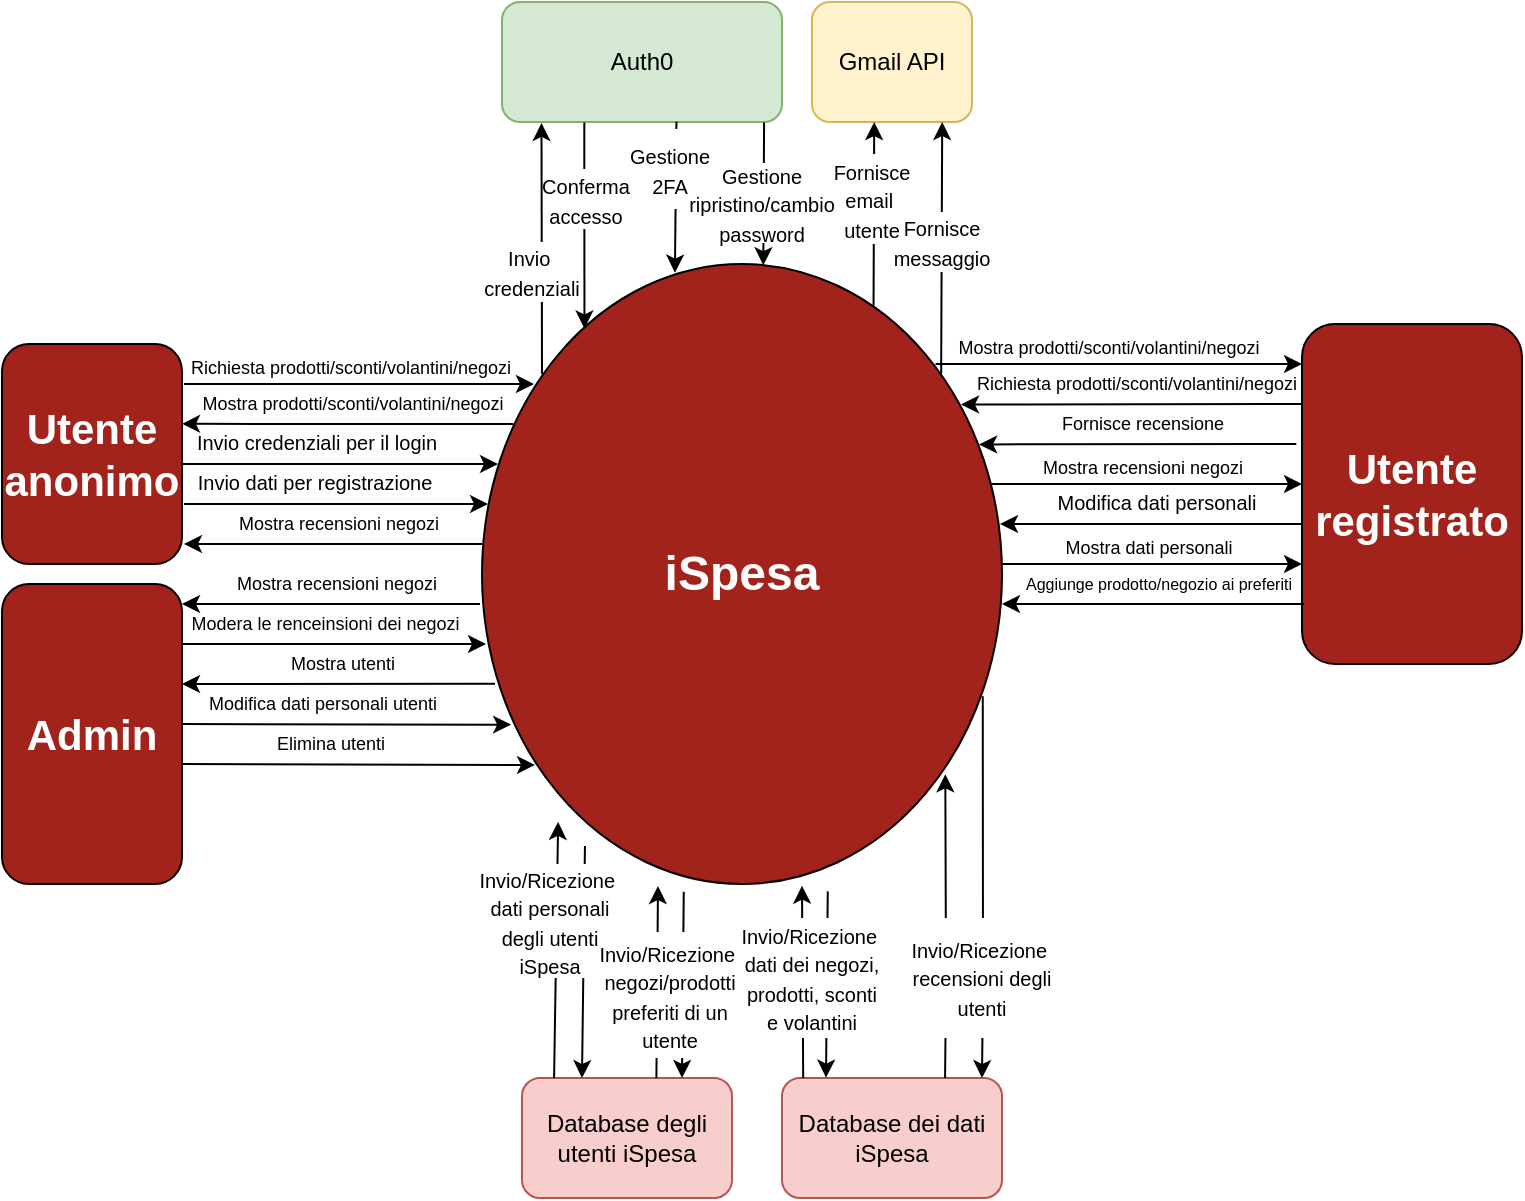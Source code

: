 <mxfile version="14.6.13" type="device"><diagram id="PAGeN1miPS3T-KU6-bXU" name="Pagina-1"><mxGraphModel dx="1278" dy="948" grid="1" gridSize="10" guides="1" tooltips="1" connect="1" arrows="1" fold="1" page="1" pageScale="1" pageWidth="1169" pageHeight="827" math="0" shadow="0"><root><mxCell id="0"/><mxCell id="1" parent="0"/><mxCell id="xa735sYLLZY4Vzozqcd9-68" value="&lt;span&gt;&lt;font style=&quot;font-size: 24px&quot; color=&quot;#ffffff&quot;&gt;&lt;b&gt;iSpesa&lt;/b&gt;&lt;/font&gt;&lt;/span&gt;" style="ellipse;whiteSpace=wrap;html=1;labelBackgroundColor=none;fontColor=#000000;fontStyle=0;fillColor=#A2231B;" vertex="1" parent="1"><mxGeometry x="630" y="410" width="260" height="310" as="geometry"/></mxCell><mxCell id="xa735sYLLZY4Vzozqcd9-69" value="&lt;font color=&quot;#ffffff&quot; size=&quot;1&quot;&gt;&lt;b style=&quot;font-size: 21px&quot;&gt;Utente anonimo&lt;/b&gt;&lt;/font&gt;" style="rounded=1;whiteSpace=wrap;html=1;rotation=0;labelBackgroundColor=none;fontColor=#000000;fillColor=#A2231B;" vertex="1" parent="1"><mxGeometry x="390" y="450" width="90" height="110" as="geometry"/></mxCell><mxCell id="xa735sYLLZY4Vzozqcd9-72" value="" style="endArrow=classic;html=1;rounded=0;fillColor=#dae8fc;labelBackgroundColor=none;fontColor=#FFFDF2;exitX=1.011;exitY=0.182;exitDx=0;exitDy=0;exitPerimeter=0;" edge="1" parent="1" source="xa735sYLLZY4Vzozqcd9-69"><mxGeometry width="50" height="50" relative="1" as="geometry"><mxPoint x="486" y="470" as="sourcePoint"/><mxPoint x="656" y="470" as="targetPoint"/></mxGeometry></mxCell><mxCell id="xa735sYLLZY4Vzozqcd9-73" value="&lt;span style=&quot;font-size: 9px&quot;&gt;Richiesta prodotti/sconti/volantini/negozi&lt;br&gt;&lt;/span&gt;" style="edgeLabel;html=1;align=center;verticalAlign=middle;resizable=0;points=[];labelBackgroundColor=none;fontStyle=0" connectable="0" vertex="1" parent="xa735sYLLZY4Vzozqcd9-72"><mxGeometry x="-0.264" y="2" relative="1" as="geometry"><mxPoint x="18" y="-7" as="offset"/></mxGeometry></mxCell><mxCell id="xa735sYLLZY4Vzozqcd9-80" value="" style="endArrow=classic;html=1;rounded=0;fillColor=#dae8fc;labelBackgroundColor=none;fontColor=#FFFDF2;entryX=1;entryY=0.363;entryDx=0;entryDy=0;entryPerimeter=0;exitX=0.06;exitY=0.258;exitDx=0;exitDy=0;exitPerimeter=0;" edge="1" parent="1" source="xa735sYLLZY4Vzozqcd9-68" target="xa735sYLLZY4Vzozqcd9-69"><mxGeometry width="50" height="50" relative="1" as="geometry"><mxPoint x="643" y="490" as="sourcePoint"/><mxPoint x="480" y="496" as="targetPoint"/></mxGeometry></mxCell><mxCell id="xa735sYLLZY4Vzozqcd9-81" value="&lt;font style=&quot;font-size: 9px&quot;&gt;Mostra prodotti/sconti/volantini/negozi&lt;/font&gt;" style="edgeLabel;html=1;align=center;verticalAlign=middle;resizable=0;points=[];labelBackgroundColor=none;fontStyle=0" connectable="0" vertex="1" parent="xa735sYLLZY4Vzozqcd9-80"><mxGeometry x="0.029" y="2" relative="1" as="geometry"><mxPoint x="4" y="-13" as="offset"/></mxGeometry></mxCell><mxCell id="xa735sYLLZY4Vzozqcd9-117" value="Database degli utenti iSpesa" style="rounded=1;whiteSpace=wrap;html=1;strokeColor=#b85450;fillColor=#f8cecc;" vertex="1" parent="1"><mxGeometry x="650" y="817" width="105" height="60" as="geometry"/></mxCell><mxCell id="xa735sYLLZY4Vzozqcd9-122" value="" style="endArrow=classic;html=1;entryX=0;entryY=1;entryDx=0;entryDy=0;" edge="1" parent="1"><mxGeometry width="50" height="50" relative="1" as="geometry"><mxPoint x="666.04" y="817" as="sourcePoint"/><mxPoint x="668.076" y="688.924" as="targetPoint"/></mxGeometry></mxCell><mxCell id="xa735sYLLZY4Vzozqcd9-124" value="" style="endArrow=none;html=1;entryX=0.198;entryY=0.9;entryDx=0;entryDy=0;startArrow=classic;startFill=1;endFill=0;jumpSize=6;endSize=0;entryPerimeter=0;" edge="1" parent="1"><mxGeometry width="50" height="50" relative="1" as="geometry"><mxPoint x="680" y="817" as="sourcePoint"/><mxPoint x="681.48" y="701" as="targetPoint"/></mxGeometry></mxCell><mxCell id="xa735sYLLZY4Vzozqcd9-127" value="&lt;font style=&quot;font-size: 10px ; line-height: 100%&quot;&gt;Invio/Ricezione&amp;nbsp;&lt;br&gt;dati personali degli utenti iSpesa&lt;/font&gt;" style="text;html=1;strokeColor=none;align=center;verticalAlign=middle;whiteSpace=wrap;rounded=0;fillColor=#ffffff;" vertex="1" parent="1"><mxGeometry x="634" y="710" width="60" height="57" as="geometry"/></mxCell><mxCell id="xa735sYLLZY4Vzozqcd9-128" value="" style="endArrow=classic;html=1;exitX=0.64;exitY=0.003;exitDx=0;exitDy=0;exitPerimeter=0;" edge="1" parent="1" source="xa735sYLLZY4Vzozqcd9-117"><mxGeometry width="50" height="50" relative="1" as="geometry"><mxPoint x="716.04" y="824" as="sourcePoint"/><mxPoint x="718" y="721" as="targetPoint"/></mxGeometry></mxCell><mxCell id="xa735sYLLZY4Vzozqcd9-129" value="" style="endArrow=none;html=1;startArrow=classic;startFill=1;endFill=0;jumpSize=6;endSize=0;entryX=0.388;entryY=0.988;entryDx=0;entryDy=0;entryPerimeter=0;" edge="1" parent="1"><mxGeometry width="50" height="50" relative="1" as="geometry"><mxPoint x="730" y="817" as="sourcePoint"/><mxPoint x="730.88" y="723.88" as="targetPoint"/></mxGeometry></mxCell><mxCell id="xa735sYLLZY4Vzozqcd9-133" value="&lt;font style=&quot;font-size: 10px ; line-height: 100%&quot;&gt;Invio/Ricezione&amp;nbsp;&lt;br&gt;negozi/prodotti preferiti di un utente&lt;/font&gt;" style="text;html=1;strokeColor=none;align=center;verticalAlign=middle;whiteSpace=wrap;rounded=0;fillColor=#ffffff;" vertex="1" parent="1"><mxGeometry x="694" y="744" width="60" height="63" as="geometry"/></mxCell><mxCell id="xa735sYLLZY4Vzozqcd9-134" value="Database dei dati iSpesa" style="rounded=1;whiteSpace=wrap;html=1;fillColor=#f8cecc;strokeColor=#B85450;" vertex="1" parent="1"><mxGeometry x="780" y="817" width="110" height="60" as="geometry"/></mxCell><mxCell id="xa735sYLLZY4Vzozqcd9-135" value="" style="endArrow=classic;html=1;exitX=0.64;exitY=0.003;exitDx=0;exitDy=0;exitPerimeter=0;" edge="1" parent="1"><mxGeometry width="50" height="50" relative="1" as="geometry"><mxPoint x="790.6" y="817.0" as="sourcePoint"/><mxPoint x="790" y="720.82" as="targetPoint"/></mxGeometry></mxCell><mxCell id="xa735sYLLZY4Vzozqcd9-136" value="" style="endArrow=none;html=1;startArrow=classic;startFill=1;endFill=0;jumpSize=6;endSize=0;entryX=0.388;entryY=0.988;entryDx=0;entryDy=0;entryPerimeter=0;" edge="1" parent="1"><mxGeometry width="50" height="50" relative="1" as="geometry"><mxPoint x="802" y="816.82" as="sourcePoint"/><mxPoint x="802.88" y="723.688" as="targetPoint"/></mxGeometry></mxCell><mxCell id="xa735sYLLZY4Vzozqcd9-137" value="&lt;font style=&quot;font-size: 10px ; line-height: 100%&quot;&gt;Invio/Ricezione&amp;nbsp;&lt;br&gt;dati dei negozi, prodotti, sconti e volantini&lt;/font&gt;" style="text;html=1;strokeColor=none;align=center;verticalAlign=middle;whiteSpace=wrap;rounded=0;fillColor=#ffffff;" vertex="1" parent="1"><mxGeometry x="770" y="737" width="50" height="60" as="geometry"/></mxCell><mxCell id="xa735sYLLZY4Vzozqcd9-140" value="" style="endArrow=classic;html=1;exitX=0.64;exitY=0.003;exitDx=0;exitDy=0;exitPerimeter=0;entryX=0.891;entryY=0.823;entryDx=0;entryDy=0;entryPerimeter=0;edgeStyle=orthogonalEdgeStyle;rounded=0;" edge="1" parent="1" target="xa735sYLLZY4Vzozqcd9-68"><mxGeometry width="50" height="50" relative="1" as="geometry"><mxPoint x="861.54" y="817" as="sourcePoint"/><mxPoint x="861.0" y="700.48" as="targetPoint"/></mxGeometry></mxCell><mxCell id="xa735sYLLZY4Vzozqcd9-144" value="Auth0" style="rounded=1;whiteSpace=wrap;html=1;fillColor=#d5e8d4;strokeColor=#82b366;" vertex="1" parent="1"><mxGeometry x="640" y="279" width="140" height="60" as="geometry"/></mxCell><mxCell id="xa735sYLLZY4Vzozqcd9-148" value="" style="endArrow=classic;html=1;entryX=0.197;entryY=0.104;entryDx=0;entryDy=0;entryPerimeter=0;exitX=0.294;exitY=1.004;exitDx=0;exitDy=0;exitPerimeter=0;" edge="1" parent="1" source="xa735sYLLZY4Vzozqcd9-144" target="xa735sYLLZY4Vzozqcd9-68"><mxGeometry width="50" height="50" relative="1" as="geometry"><mxPoint x="680" y="360" as="sourcePoint"/><mxPoint x="680" y="430" as="targetPoint"/></mxGeometry></mxCell><mxCell id="xa735sYLLZY4Vzozqcd9-150" value="" style="endArrow=classic;html=1;entryX=0.541;entryY=0.002;entryDx=0;entryDy=0;entryPerimeter=0;exitX=0.936;exitY=1.004;exitDx=0;exitDy=0;exitPerimeter=0;" edge="1" parent="1" source="xa735sYLLZY4Vzozqcd9-144" target="xa735sYLLZY4Vzozqcd9-68"><mxGeometry width="50" height="50" relative="1" as="geometry"><mxPoint x="750" y="360" as="sourcePoint"/><mxPoint x="751.22" y="410.0" as="targetPoint"/></mxGeometry></mxCell><mxCell id="xa735sYLLZY4Vzozqcd9-152" value="&lt;font style=&quot;font-size: 10px&quot;&gt;Gestione ripristino/cambio password&lt;/font&gt;" style="text;html=1;strokeColor=none;align=center;verticalAlign=middle;whiteSpace=wrap;rounded=0;fillColor=#ffffff;" vertex="1" parent="1"><mxGeometry x="760" y="359.5" width="20" height="40" as="geometry"/></mxCell><mxCell id="xa735sYLLZY4Vzozqcd9-156" value="" style="endArrow=classic;html=1;entryX=0.371;entryY=0.014;entryDx=0;entryDy=0;entryPerimeter=0;exitX=0.623;exitY=0.997;exitDx=0;exitDy=0;exitPerimeter=0;" edge="1" parent="1" source="xa735sYLLZY4Vzozqcd9-144" target="xa735sYLLZY4Vzozqcd9-68"><mxGeometry width="50" height="50" relative="1" as="geometry"><mxPoint x="716.04" y="341.0" as="sourcePoint"/><mxPoint x="716.8" y="413.38" as="targetPoint"/></mxGeometry></mxCell><mxCell id="xa735sYLLZY4Vzozqcd9-161" value="" style="endArrow=classic;html=1;entryX=0.141;entryY=1.008;entryDx=0;entryDy=0;entryPerimeter=0;" edge="1" parent="1" target="xa735sYLLZY4Vzozqcd9-144"><mxGeometry width="50" height="50" relative="1" as="geometry"><mxPoint x="660" y="465" as="sourcePoint"/><mxPoint x="656" y="339" as="targetPoint"/></mxGeometry></mxCell><mxCell id="xa735sYLLZY4Vzozqcd9-162" value="&lt;font style=&quot;font-size: 10px&quot;&gt;Invio&amp;nbsp;&lt;br&gt;&lt;font style=&quot;font-size: 10px&quot;&gt;credenziali&lt;/font&gt;&lt;/font&gt;" style="text;html=1;strokeColor=none;align=center;verticalAlign=middle;whiteSpace=wrap;rounded=0;fillColor=#ffffff;" vertex="1" parent="1"><mxGeometry x="634" y="399" width="41.5" height="30" as="geometry"/></mxCell><mxCell id="xa735sYLLZY4Vzozqcd9-163" value="Gmail API" style="rounded=1;whiteSpace=wrap;html=1;fillColor=#fff2cc;strokeColor=#d6b656;" vertex="1" parent="1"><mxGeometry x="795" y="279" width="80" height="60" as="geometry"/></mxCell><mxCell id="xa735sYLLZY4Vzozqcd9-164" value="" style="endArrow=classic;html=1;exitX=0.753;exitY=0.067;exitDx=0;exitDy=0;exitPerimeter=0;" edge="1" parent="1" source="xa735sYLLZY4Vzozqcd9-68"><mxGeometry width="50" height="50" relative="1" as="geometry"><mxPoint x="826.04" y="418.06" as="sourcePoint"/><mxPoint x="826.1" y="339" as="targetPoint"/></mxGeometry></mxCell><mxCell id="xa735sYLLZY4Vzozqcd9-165" value="" style="endArrow=classic;html=1;exitX=0.883;exitY=0.177;exitDx=0;exitDy=0;exitPerimeter=0;" edge="1" parent="1" source="xa735sYLLZY4Vzozqcd9-68"><mxGeometry width="50" height="50" relative="1" as="geometry"><mxPoint x="860.32" y="445.65" as="sourcePoint"/><mxPoint x="860.1" y="339" as="targetPoint"/></mxGeometry></mxCell><mxCell id="xa735sYLLZY4Vzozqcd9-166" value="&lt;font style=&quot;font-size: 10px&quot;&gt;Fornisce&lt;br&gt;email&amp;nbsp;&lt;br&gt;utente&lt;/font&gt;" style="text;html=1;strokeColor=none;align=center;verticalAlign=middle;whiteSpace=wrap;rounded=0;fillColor=#ffffff;" vertex="1" parent="1"><mxGeometry x="810" y="355" width="30" height="45" as="geometry"/></mxCell><mxCell id="xa735sYLLZY4Vzozqcd9-169" value="" style="endArrow=classic;html=1;rounded=0;fillColor=#dae8fc;labelBackgroundColor=none;fontColor=#FFFDF2;" edge="1" parent="1"><mxGeometry width="50" height="50" relative="1" as="geometry"><mxPoint x="480" y="510" as="sourcePoint"/><mxPoint x="638" y="510" as="targetPoint"/></mxGeometry></mxCell><mxCell id="xa735sYLLZY4Vzozqcd9-170" value="&lt;span style=&quot;font-size: 10px&quot;&gt;Invio credenziali per il login&lt;br&gt;&lt;/span&gt;" style="edgeLabel;html=1;align=center;verticalAlign=middle;resizable=0;points=[];labelBackgroundColor=none;fontStyle=0" connectable="0" vertex="1" parent="xa735sYLLZY4Vzozqcd9-169"><mxGeometry x="-0.264" y="2" relative="1" as="geometry"><mxPoint x="9" y="-9" as="offset"/></mxGeometry></mxCell><mxCell id="xa735sYLLZY4Vzozqcd9-171" value="" style="endArrow=classic;html=1;rounded=0;fillColor=#dae8fc;labelBackgroundColor=none;fontColor=#FFFDF2;" edge="1" parent="1"><mxGeometry width="50" height="50" relative="1" as="geometry"><mxPoint x="481" y="530" as="sourcePoint"/><mxPoint x="633" y="530" as="targetPoint"/></mxGeometry></mxCell><mxCell id="xa735sYLLZY4Vzozqcd9-172" value="&lt;span style=&quot;font-size: 10px&quot;&gt;Invio dati per registrazione&lt;br&gt;&lt;/span&gt;" style="edgeLabel;html=1;align=center;verticalAlign=middle;resizable=0;points=[];labelBackgroundColor=none;fontStyle=0" connectable="0" vertex="1" parent="xa735sYLLZY4Vzozqcd9-171"><mxGeometry x="-0.264" y="2" relative="1" as="geometry"><mxPoint x="9" y="-9" as="offset"/></mxGeometry></mxCell><mxCell id="xa735sYLLZY4Vzozqcd9-173" value="" style="endArrow=classic;html=1;rounded=0;fillColor=#dae8fc;labelBackgroundColor=none;fontColor=#FFFDF2;" edge="1" parent="1"><mxGeometry width="50" height="50" relative="1" as="geometry"><mxPoint x="630" y="550" as="sourcePoint"/><mxPoint x="481" y="550" as="targetPoint"/></mxGeometry></mxCell><mxCell id="xa735sYLLZY4Vzozqcd9-174" value="&lt;font style=&quot;font-size: 9px&quot;&gt;Mostra recensioni negozi&lt;/font&gt;" style="edgeLabel;html=1;align=center;verticalAlign=middle;resizable=0;points=[];labelBackgroundColor=none;fontStyle=0" connectable="0" vertex="1" parent="xa735sYLLZY4Vzozqcd9-173"><mxGeometry x="0.029" y="2" relative="1" as="geometry"><mxPoint x="4" y="-13" as="offset"/></mxGeometry></mxCell><mxCell id="xa735sYLLZY4Vzozqcd9-175" value="&lt;font color=&quot;#ffffff&quot; size=&quot;1&quot;&gt;&lt;b style=&quot;font-size: 21px&quot;&gt;Utente registrato&lt;/b&gt;&lt;/font&gt;" style="rounded=1;whiteSpace=wrap;html=1;rotation=0;labelBackgroundColor=none;fontColor=#000000;fillColor=#A2231B;" vertex="1" parent="1"><mxGeometry x="1040" y="440" width="110" height="170" as="geometry"/></mxCell><mxCell id="xa735sYLLZY4Vzozqcd9-178" value="" style="endArrow=classic;html=1;rounded=0;fillColor=#dae8fc;labelBackgroundColor=none;fontColor=#FFFDF2;exitX=1.003;exitY=0.089;exitDx=0;exitDy=0;exitPerimeter=0;" edge="1" parent="1"><mxGeometry width="50" height="50" relative="1" as="geometry"><mxPoint x="856.77" y="460.0" as="sourcePoint"/><mxPoint x="1040" y="460" as="targetPoint"/></mxGeometry></mxCell><mxCell id="xa735sYLLZY4Vzozqcd9-179" value="&lt;span style=&quot;font-size: 9px&quot;&gt;Mostra prodotti/sconti/volantini/negozi&lt;br&gt;&lt;/span&gt;" style="edgeLabel;html=1;align=center;verticalAlign=middle;resizable=0;points=[];labelBackgroundColor=none;fontStyle=0" connectable="0" vertex="1" parent="xa735sYLLZY4Vzozqcd9-178"><mxGeometry x="-0.264" y="2" relative="1" as="geometry"><mxPoint x="18" y="-7" as="offset"/></mxGeometry></mxCell><mxCell id="xa735sYLLZY4Vzozqcd9-180" value="" style="endArrow=classic;html=1;rounded=0;fillColor=#dae8fc;labelBackgroundColor=none;fontColor=#FFFDF2;entryX=1;entryY=0.273;entryDx=0;entryDy=0;entryPerimeter=0;" edge="1" parent="1"><mxGeometry width="50" height="50" relative="1" as="geometry"><mxPoint x="1040" y="480" as="sourcePoint"/><mxPoint x="869.5" y="480.24" as="targetPoint"/></mxGeometry></mxCell><mxCell id="xa735sYLLZY4Vzozqcd9-181" value="&lt;span style=&quot;font-size: 9px&quot;&gt;Richiesta prodotti/sconti/volantini/negozi&lt;/span&gt;" style="edgeLabel;html=1;align=center;verticalAlign=middle;resizable=0;points=[];labelBackgroundColor=none;fontStyle=0" connectable="0" vertex="1" parent="xa735sYLLZY4Vzozqcd9-180"><mxGeometry x="0.029" y="2" relative="1" as="geometry"><mxPoint x="4" y="-13" as="offset"/></mxGeometry></mxCell><mxCell id="xa735sYLLZY4Vzozqcd9-182" value="" style="endArrow=classic;html=1;rounded=0;fillColor=#dae8fc;labelBackgroundColor=none;fontColor=#FFFDF2;entryX=0.956;entryY=0.291;entryDx=0;entryDy=0;entryPerimeter=0;exitX=-0.026;exitY=0.353;exitDx=0;exitDy=0;exitPerimeter=0;" edge="1" parent="1" source="xa735sYLLZY4Vzozqcd9-175" target="xa735sYLLZY4Vzozqcd9-68"><mxGeometry width="50" height="50" relative="1" as="geometry"><mxPoint x="1029" y="500" as="sourcePoint"/><mxPoint x="880.0" y="500.09" as="targetPoint"/></mxGeometry></mxCell><mxCell id="xa735sYLLZY4Vzozqcd9-183" value="&lt;font style=&quot;font-size: 9px&quot;&gt;Fornisce recensione&lt;/font&gt;" style="edgeLabel;html=1;align=center;verticalAlign=middle;resizable=0;points=[];labelBackgroundColor=none;fontStyle=0" connectable="0" vertex="1" parent="xa735sYLLZY4Vzozqcd9-182"><mxGeometry x="0.029" y="2" relative="1" as="geometry"><mxPoint x="4" y="-13" as="offset"/></mxGeometry></mxCell><mxCell id="xa735sYLLZY4Vzozqcd9-190" value="" style="endArrow=classic;html=1;rounded=0;fillColor=#dae8fc;labelBackgroundColor=none;fontColor=#FFFDF2;exitX=0.979;exitY=0.355;exitDx=0;exitDy=0;exitPerimeter=0;" edge="1" parent="1" source="xa735sYLLZY4Vzozqcd9-68"><mxGeometry width="50" height="50" relative="1" as="geometry"><mxPoint x="890" y="520" as="sourcePoint"/><mxPoint x="1040" y="520" as="targetPoint"/></mxGeometry></mxCell><mxCell id="xa735sYLLZY4Vzozqcd9-191" value="&lt;span style=&quot;font-size: 9px&quot;&gt;Mostra recensioni negozi&lt;br&gt;&lt;/span&gt;" style="edgeLabel;html=1;align=center;verticalAlign=middle;resizable=0;points=[];labelBackgroundColor=none;fontStyle=0" connectable="0" vertex="1" parent="xa735sYLLZY4Vzozqcd9-190"><mxGeometry x="-0.264" y="2" relative="1" as="geometry"><mxPoint x="18" y="-7" as="offset"/></mxGeometry></mxCell><mxCell id="xa735sYLLZY4Vzozqcd9-192" value="" style="endArrow=classic;html=1;rounded=0;fillColor=#dae8fc;labelBackgroundColor=none;fontColor=#FFFDF2;entryX=0.956;entryY=0.291;entryDx=0;entryDy=0;entryPerimeter=0;" edge="1" parent="1"><mxGeometry width="50" height="50" relative="1" as="geometry"><mxPoint x="1040" y="540" as="sourcePoint"/><mxPoint x="889.0" y="540" as="targetPoint"/></mxGeometry></mxCell><mxCell id="xa735sYLLZY4Vzozqcd9-193" value="&lt;font size=&quot;1&quot;&gt;Modifica dati personali&lt;/font&gt;" style="edgeLabel;html=1;align=center;verticalAlign=middle;resizable=0;points=[];labelBackgroundColor=none;fontStyle=0" connectable="0" vertex="1" parent="xa735sYLLZY4Vzozqcd9-192"><mxGeometry x="0.029" y="2" relative="1" as="geometry"><mxPoint x="4" y="-13" as="offset"/></mxGeometry></mxCell><mxCell id="xa735sYLLZY4Vzozqcd9-194" value="" style="endArrow=classic;html=1;rounded=0;fillColor=#dae8fc;labelBackgroundColor=none;fontColor=#FFFDF2;exitX=0.999;exitY=0.484;exitDx=0;exitDy=0;exitPerimeter=0;" edge="1" parent="1" source="xa735sYLLZY4Vzozqcd9-68"><mxGeometry width="50" height="50" relative="1" as="geometry"><mxPoint x="894.98" y="559.84" as="sourcePoint"/><mxPoint x="1040" y="560" as="targetPoint"/></mxGeometry></mxCell><mxCell id="xa735sYLLZY4Vzozqcd9-195" value="&lt;span style=&quot;font-size: 9px&quot;&gt;Mostra dati personali&lt;br&gt;&lt;/span&gt;" style="edgeLabel;html=1;align=center;verticalAlign=middle;resizable=0;points=[];labelBackgroundColor=none;fontStyle=0" connectable="0" vertex="1" parent="xa735sYLLZY4Vzozqcd9-194"><mxGeometry x="-0.264" y="2" relative="1" as="geometry"><mxPoint x="18" y="-7" as="offset"/></mxGeometry></mxCell><mxCell id="xa735sYLLZY4Vzozqcd9-196" value="" style="endArrow=classic;html=1;rounded=0;fillColor=#dae8fc;labelBackgroundColor=none;fontColor=#FFFDF2;entryX=0.956;entryY=0.291;entryDx=0;entryDy=0;entryPerimeter=0;" edge="1" parent="1"><mxGeometry width="50" height="50" relative="1" as="geometry"><mxPoint x="1041" y="580" as="sourcePoint"/><mxPoint x="890.0" y="580" as="targetPoint"/></mxGeometry></mxCell><mxCell id="xa735sYLLZY4Vzozqcd9-197" value="&lt;font style=&quot;font-size: 8px&quot;&gt;Aggiunge prodotto/negozio ai preferiti&lt;/font&gt;" style="edgeLabel;html=1;align=center;verticalAlign=middle;resizable=0;points=[];labelBackgroundColor=none;fontStyle=0" connectable="0" vertex="1" parent="xa735sYLLZY4Vzozqcd9-196"><mxGeometry x="0.029" y="2" relative="1" as="geometry"><mxPoint x="4" y="-13" as="offset"/></mxGeometry></mxCell><mxCell id="xa735sYLLZY4Vzozqcd9-199" value="&lt;font color=&quot;#ffffff&quot; size=&quot;1&quot;&gt;&lt;b style=&quot;font-size: 21px&quot;&gt;Admin&lt;/b&gt;&lt;/font&gt;" style="rounded=1;whiteSpace=wrap;html=1;rotation=0;labelBackgroundColor=none;fontColor=#000000;fillColor=#A2231B;" vertex="1" parent="1"><mxGeometry x="390" y="570" width="90" height="150" as="geometry"/></mxCell><mxCell id="xa735sYLLZY4Vzozqcd9-200" value="" style="endArrow=classic;html=1;rounded=0;fillColor=#dae8fc;labelBackgroundColor=none;fontColor=#FFFDF2;" edge="1" parent="1"><mxGeometry width="50" height="50" relative="1" as="geometry"><mxPoint x="629" y="580" as="sourcePoint"/><mxPoint x="480" y="580" as="targetPoint"/></mxGeometry></mxCell><mxCell id="xa735sYLLZY4Vzozqcd9-201" value="&lt;font style=&quot;font-size: 9px&quot;&gt;Mostra recensioni negozi&lt;/font&gt;" style="edgeLabel;html=1;align=center;verticalAlign=middle;resizable=0;points=[];labelBackgroundColor=none;fontStyle=0" connectable="0" vertex="1" parent="xa735sYLLZY4Vzozqcd9-200"><mxGeometry x="0.029" y="2" relative="1" as="geometry"><mxPoint x="4" y="-13" as="offset"/></mxGeometry></mxCell><mxCell id="xa735sYLLZY4Vzozqcd9-204" value="" style="endArrow=classic;html=1;rounded=0;fillColor=#dae8fc;labelBackgroundColor=none;fontColor=#FFFDF2;" edge="1" parent="1"><mxGeometry width="50" height="50" relative="1" as="geometry"><mxPoint x="480" y="600" as="sourcePoint"/><mxPoint x="632" y="600" as="targetPoint"/></mxGeometry></mxCell><mxCell id="xa735sYLLZY4Vzozqcd9-205" value="&lt;div style=&quot;text-align: right&quot;&gt;&lt;span style=&quot;font-size: 9px&quot;&gt;&amp;nbsp; &amp;nbsp; &amp;nbsp;Modera le renceinsioni dei negozi&lt;/span&gt;&lt;/div&gt;" style="edgeLabel;html=1;align=center;verticalAlign=middle;resizable=0;points=[];labelBackgroundColor=none;fontStyle=0" connectable="0" vertex="1" parent="xa735sYLLZY4Vzozqcd9-204"><mxGeometry x="-0.264" y="2" relative="1" as="geometry"><mxPoint x="9" y="-9" as="offset"/></mxGeometry></mxCell><mxCell id="xa735sYLLZY4Vzozqcd9-206" value="" style="endArrow=classic;html=1;rounded=0;fillColor=#dae8fc;labelBackgroundColor=none;fontColor=#FFFDF2;exitX=0.025;exitY=0.677;exitDx=0;exitDy=0;exitPerimeter=0;" edge="1" parent="1" source="xa735sYLLZY4Vzozqcd9-68"><mxGeometry width="50" height="50" relative="1" as="geometry"><mxPoint x="629" y="620" as="sourcePoint"/><mxPoint x="480" y="620" as="targetPoint"/></mxGeometry></mxCell><mxCell id="xa735sYLLZY4Vzozqcd9-207" value="&lt;font style=&quot;font-size: 9px&quot;&gt;Mostra utenti&lt;/font&gt;" style="edgeLabel;html=1;align=center;verticalAlign=middle;resizable=0;points=[];labelBackgroundColor=none;fontStyle=0" connectable="0" vertex="1" parent="xa735sYLLZY4Vzozqcd9-206"><mxGeometry x="0.029" y="2" relative="1" as="geometry"><mxPoint x="4" y="-13" as="offset"/></mxGeometry></mxCell><mxCell id="xa735sYLLZY4Vzozqcd9-208" value="" style="endArrow=classic;html=1;rounded=0;fillColor=#dae8fc;labelBackgroundColor=none;fontColor=#FFFDF2;entryX=0.056;entryY=0.743;entryDx=0;entryDy=0;entryPerimeter=0;" edge="1" parent="1" target="xa735sYLLZY4Vzozqcd9-68"><mxGeometry width="50" height="50" relative="1" as="geometry"><mxPoint x="480" y="640" as="sourcePoint"/><mxPoint x="632" y="640" as="targetPoint"/></mxGeometry></mxCell><mxCell id="xa735sYLLZY4Vzozqcd9-209" value="&lt;div style=&quot;text-align: right&quot;&gt;&lt;span style=&quot;font-size: 9px&quot;&gt;Modifica dati personali utenti&lt;/span&gt;&lt;/div&gt;" style="edgeLabel;html=1;align=center;verticalAlign=middle;resizable=0;points=[];labelBackgroundColor=none;fontStyle=0" connectable="0" vertex="1" parent="xa735sYLLZY4Vzozqcd9-208"><mxGeometry x="-0.264" y="2" relative="1" as="geometry"><mxPoint x="9" y="-9" as="offset"/></mxGeometry></mxCell><mxCell id="xa735sYLLZY4Vzozqcd9-210" value="" style="endArrow=classic;html=1;rounded=0;fillColor=#dae8fc;labelBackgroundColor=none;fontColor=#FFFDF2;entryX=0.102;entryY=0.808;entryDx=0;entryDy=0;entryPerimeter=0;" edge="1" parent="1" target="xa735sYLLZY4Vzozqcd9-68"><mxGeometry width="50" height="50" relative="1" as="geometry"><mxPoint x="480" y="660" as="sourcePoint"/><mxPoint x="644.56" y="660.33" as="targetPoint"/></mxGeometry></mxCell><mxCell id="xa735sYLLZY4Vzozqcd9-211" value="&lt;div style=&quot;text-align: right&quot;&gt;&lt;span style=&quot;font-size: 9px&quot;&gt;Elimina utenti&lt;/span&gt;&lt;/div&gt;" style="edgeLabel;html=1;align=center;verticalAlign=middle;resizable=0;points=[];labelBackgroundColor=none;fontStyle=0" connectable="0" vertex="1" parent="xa735sYLLZY4Vzozqcd9-210"><mxGeometry x="-0.264" y="2" relative="1" as="geometry"><mxPoint x="9" y="-9" as="offset"/></mxGeometry></mxCell><mxCell id="xa735sYLLZY4Vzozqcd9-214" value="" style="endArrow=none;html=1;startArrow=classic;startFill=1;endFill=0;jumpSize=6;endSize=0;edgeStyle=orthogonalEdgeStyle;rounded=0;entryX=0.963;entryY=0.697;entryDx=0;entryDy=0;entryPerimeter=0;" edge="1" parent="1" target="xa735sYLLZY4Vzozqcd9-68"><mxGeometry width="50" height="50" relative="1" as="geometry"><mxPoint x="880" y="817.0" as="sourcePoint"/><mxPoint x="920" y="690" as="targetPoint"/></mxGeometry></mxCell><mxCell id="xa735sYLLZY4Vzozqcd9-142" value="&lt;font style=&quot;font-size: 10px ; line-height: 100%&quot;&gt;Invio/Ricezione&amp;nbsp;&lt;br&gt;recensioni degli utenti&lt;/font&gt;" style="text;html=1;strokeColor=none;align=center;verticalAlign=middle;whiteSpace=wrap;rounded=0;fillColor=#ffffff;" vertex="1" parent="1"><mxGeometry x="840" y="737" width="80" height="60" as="geometry"/></mxCell><mxCell id="xa735sYLLZY4Vzozqcd9-149" value="&lt;font style=&quot;font-size: 10px&quot;&gt;Conferma &lt;br&gt;accesso&lt;/font&gt;" style="text;html=1;strokeColor=none;align=center;verticalAlign=middle;whiteSpace=wrap;rounded=0;fillColor=#ffffff;" vertex="1" parent="1"><mxGeometry x="670" y="362.5" width="24" height="30" as="geometry"/></mxCell><mxCell id="xa735sYLLZY4Vzozqcd9-158" value="&lt;font style=&quot;font-size: 10px&quot;&gt;Gestione 2FA&lt;/font&gt;" style="text;html=1;strokeColor=none;align=center;verticalAlign=middle;whiteSpace=wrap;rounded=0;fillColor=#ffffff;" vertex="1" parent="1"><mxGeometry x="714" y="342.5" width="20" height="40" as="geometry"/></mxCell><mxCell id="xa735sYLLZY4Vzozqcd9-168" value="&lt;font style=&quot;font-size: 10px&quot;&gt;Fornisce&lt;br&gt;messaggio&lt;br&gt;&lt;/font&gt;" style="text;html=1;strokeColor=none;align=center;verticalAlign=middle;whiteSpace=wrap;rounded=0;fillColor=#ffffff;" vertex="1" parent="1"><mxGeometry x="845" y="384" width="30" height="30" as="geometry"/></mxCell></root></mxGraphModel></diagram></mxfile>